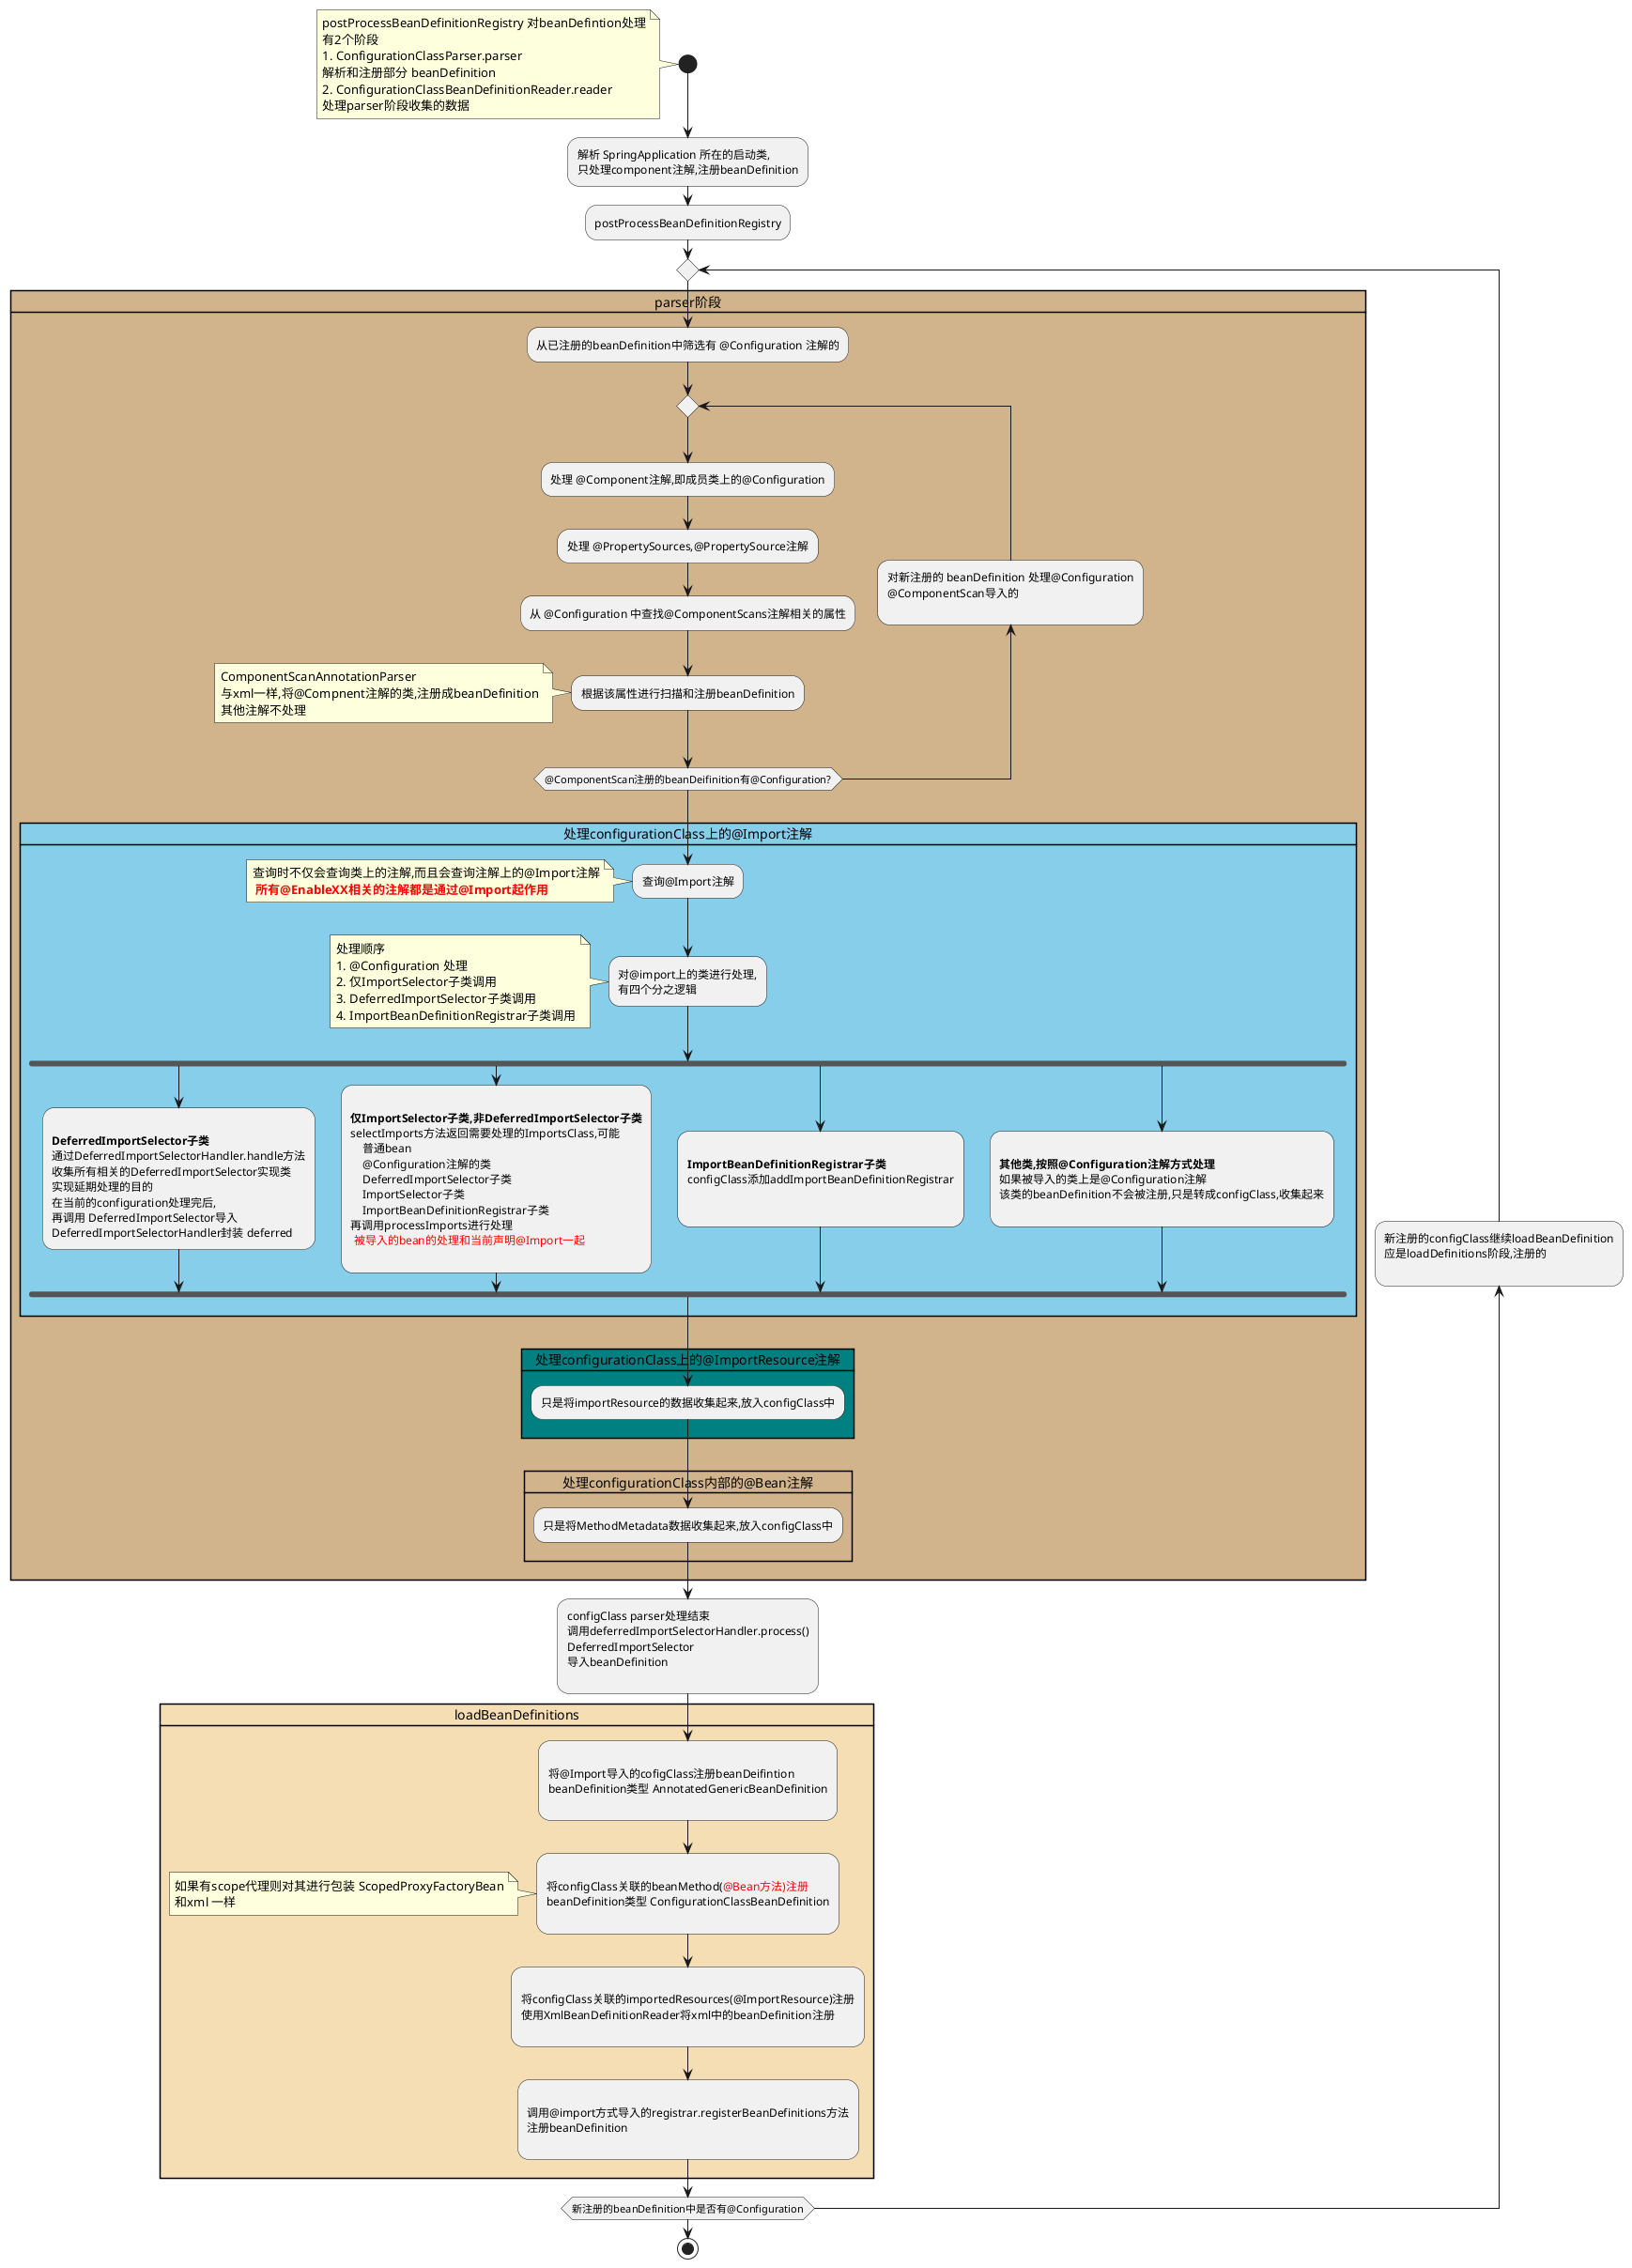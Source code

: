 @startuml
'https://plantuml.com/activity-diagram-beta

start

    note
    postProcessBeanDefinitionRegistry 对beanDefintion处理
    有2个阶段
    # ConfigurationClassParser.parser
    解析和注册部分 beanDefinition
    # ConfigurationClassBeanDefinitionReader.reader
    处理parser阶段收集的数据
    end note

    :解析 SpringApplication 所在的启动类,
    只处理component注解,注册beanDefinition;
    :postProcessBeanDefinitionRegistry;

    repeat

    card parser阶段 #tan{
        :从已注册的beanDefinition中筛选有 @Configuration 注解的;
        repeat
            :处理 @Component注解,即成员类上的@Configuration;
            :处理 @PropertySources,@PropertySource注解;
            :从 @Configuration 中查找@ComponentScans注解相关的属性;
            :根据该属性进行扫描和注册beanDefinition;
            note
            ComponentScanAnnotationParser
            与xml一样,将@Compnent注解的类,注册成beanDefinition
            其他注解不处理
            end note
            backward:对新注册的 beanDefinition 处理@Configuration
            @ComponentScan导入的
            ;
        repeat while (@ComponentScan注册的beanDeifinition有@Configuration?)

        card  处理configurationClass上的@Import注解 #skyblue{
            :查询@Import注解;
            note
            查询时不仅会查询类上的注解,而且会查询注解上的@Import注解
            <color:red> **所有@EnableXX相关的注解都是通过@Import起作用**
            end note

            :对@import上的类进行处理,
            有四个分之逻辑;
            note
                处理顺序
                # @Configuration 处理
                # 仅ImportSelector子类调用
                # DeferredImportSelector子类调用
                # ImportBeanDefinitionRegistrar子类调用
            end note
            fork
                :
                **DeferredImportSelector子类**
                通过DeferredImportSelectorHandler.handle方法
                收集所有相关的DeferredImportSelector实现类
                实现延期处理的目的
                在当前的configuration处理完后,
                再调用 DeferredImportSelector导入
                DeferredImportSelectorHandler封装 deferred;
            fork again
                :
                **仅ImportSelector子类,非DeferredImportSelector子类**
                selectImports方法返回需要处理的ImportsClass,可能
                    普通bean
                    @Configuration注解的类
                    DeferredImportSelector子类
                    ImportSelector子类
                    ImportBeanDefinitionRegistrar子类
                再调用processImports进行处理
                <color:red> 被导入的bean的处理和当前声明@Import一起
                ;
            fork again
                :
                **ImportBeanDefinitionRegistrar子类**
                configClass添加addImportBeanDefinitionRegistrar

                ;
            fork again
                :
                **其他类,按照@Configuration注解方式处理**
                如果被导入的类上是@Configuration注解
                该类的beanDefinition不会被注册,只是转成configClass,收集起来
                ;

            end fork
        }


        card 处理configurationClass上的@ImportResource注解 #Teal{
            :只是将importResource的数据收集起来,放入configClass中;
        }
        card 处理configurationClass内部的@Bean注解 {
            :只是将MethodMetadata数据收集起来,放入configClass中;

        }
    }

    :configClass parser处理结束
    调用deferredImportSelectorHandler.process()
    DeferredImportSelector
    导入beanDefinition
    ;

    card loadBeanDefinitions #Wheat{

        :
        将@Import导入的cofigClass注册beanDeifintion
        beanDefinition类型 AnnotatedGenericBeanDefinition
        ;

        :
        将configClass关联的beanMethod(<color:red>@Bean方法)注册
        beanDefinition类型 ConfigurationClassBeanDefinition
        ;
        note
        如果有scope代理则对其进行包装 ScopedProxyFactoryBean
        和xml 一样
        end note

        :
        将configClass关联的importedResources(@ImportResource)注册
        使用XmlBeanDefinitionReader将xml中的beanDefinition注册
        ;

        :
        调用@import方式导入的registrar.registerBeanDefinitions方法
        注册beanDefinition
        ;

    }

    backward:新注册的configClass继续loadBeanDefinition
    应是loadDefinitions阶段,注册的
     ;
    repeat while(新注册的beanDefinition中是否有@Configuration)




stop

@enduml
